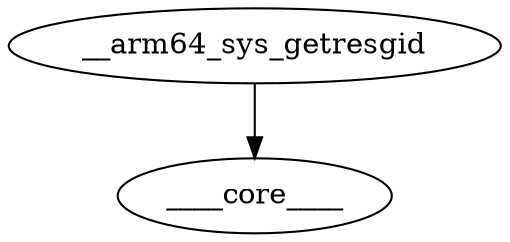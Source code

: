digraph kerncollapsed {
    "__arm64_sys_getresgid" [color="black"];
    "____core____" [color="kernel"];
    "__arm64_sys_getresgid" -> "____core____" [color="black"];
}

